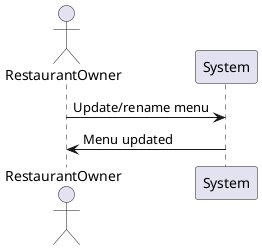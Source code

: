 @startuml
actor RestaurantOwner
RestaurantOwner -> System: Update/rename menu
System -> RestaurantOwner: Menu updated
@enduml
